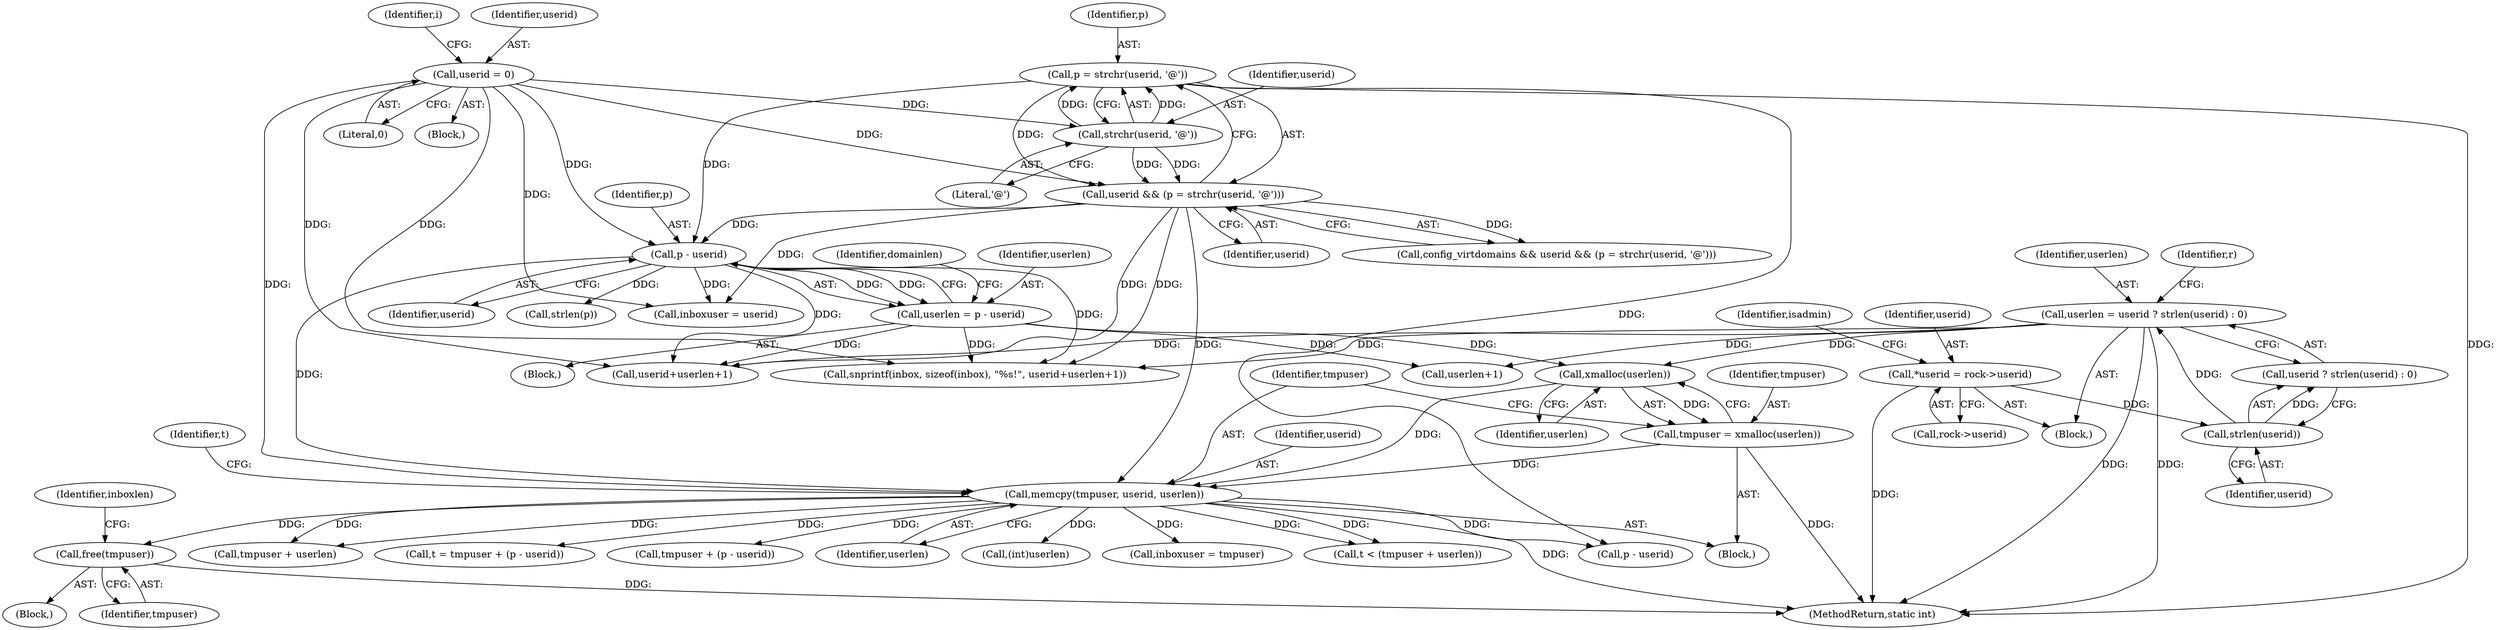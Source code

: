 digraph "0_cyrus-imapd_6bd33275368edfa71ae117de895488584678ac79@pointer" {
"1000314" [label="(Call,free(tmpuser))"];
"1000269" [label="(Call,memcpy(tmpuser, userid, userlen))"];
"1000265" [label="(Call,tmpuser = xmalloc(userlen))"];
"1000267" [label="(Call,xmalloc(userlen))"];
"1000218" [label="(Call,userlen = p - userid)"];
"1000220" [label="(Call,p - userid)"];
"1000212" [label="(Call,p = strchr(userid, '@'))"];
"1000214" [label="(Call,strchr(userid, '@'))"];
"1000186" [label="(Call,userid = 0)"];
"1000210" [label="(Call,userid && (p = strchr(userid, '@')))"];
"1000161" [label="(Call,userlen = userid ? strlen(userid) : 0)"];
"1000165" [label="(Call,strlen(userid))"];
"1000133" [label="(Call,*userid = rock->userid)"];
"1000261" [label="(Call,inboxuser = userid)"];
"1000265" [label="(Call,tmpuser = xmalloc(userlen))"];
"1000283" [label="(Call,tmpuser + userlen)"];
"1000250" [label="(Call,snprintf(inbox, sizeof(inbox), \"%s!\", userid+userlen+1))"];
"1000214" [label="(Call,strchr(userid, '@'))"];
"1000211" [label="(Identifier,userid)"];
"1000162" [label="(Identifier,userlen)"];
"1000273" [label="(Call,t = tmpuser + (p - userid))"];
"1000268" [label="(Identifier,userlen)"];
"1000219" [label="(Identifier,userlen)"];
"1000213" [label="(Identifier,p)"];
"1000277" [label="(Call,p - userid)"];
"1000317" [label="(Identifier,inboxlen)"];
"1000208" [label="(Call,config_virtdomains && userid && (p = strchr(userid, '@')))"];
"1000165" [label="(Call,strlen(userid))"];
"1000224" [label="(Identifier,domainlen)"];
"1000241" [label="(Block,)"];
"1000269" [label="(Call,memcpy(tmpuser, userid, userlen))"];
"1000210" [label="(Call,userid && (p = strchr(userid, '@')))"];
"1000212" [label="(Call,p = strchr(userid, '@'))"];
"1000218" [label="(Call,userlen = p - userid)"];
"1000266" [label="(Identifier,tmpuser)"];
"1000216" [label="(Literal,'@')"];
"1000275" [label="(Call,tmpuser + (p - userid))"];
"1000270" [label="(Identifier,tmpuser)"];
"1000272" [label="(Identifier,userlen)"];
"1000257" [label="(Call,userlen+1)"];
"1000264" [label="(Block,)"];
"1000161" [label="(Call,userlen = userid ? strlen(userid) : 0)"];
"1000186" [label="(Call,userid = 0)"];
"1000255" [label="(Call,userid+userlen+1)"];
"1000163" [label="(Call,userid ? strlen(userid) : 0)"];
"1000310" [label="(Call,(int)userlen)"];
"1000131" [label="(Block,)"];
"1000191" [label="(Identifier,i)"];
"1000166" [label="(Identifier,userid)"];
"1000188" [label="(Literal,0)"];
"1000221" [label="(Identifier,p)"];
"1000187" [label="(Identifier,userid)"];
"1000267" [label="(Call,xmalloc(userlen))"];
"1000217" [label="(Block,)"];
"1000133" [label="(Call,*userid = rock->userid)"];
"1000220" [label="(Call,p - userid)"];
"1000222" [label="(Identifier,userid)"];
"1000772" [label="(MethodReturn,static int)"];
"1000298" [label="(Call,inboxuser = tmpuser)"];
"1000271" [label="(Identifier,userid)"];
"1000134" [label="(Identifier,userid)"];
"1000225" [label="(Call,strlen(p))"];
"1000315" [label="(Identifier,tmpuser)"];
"1000314" [label="(Call,free(tmpuser))"];
"1000140" [label="(Identifier,isadmin)"];
"1000172" [label="(Identifier,r)"];
"1000215" [label="(Identifier,userid)"];
"1000135" [label="(Call,rock->userid)"];
"1000281" [label="(Call,t < (tmpuser + userlen))"];
"1000274" [label="(Identifier,t)"];
"1000185" [label="(Block,)"];
"1000314" -> "1000241"  [label="AST: "];
"1000314" -> "1000315"  [label="CFG: "];
"1000315" -> "1000314"  [label="AST: "];
"1000317" -> "1000314"  [label="CFG: "];
"1000314" -> "1000772"  [label="DDG: "];
"1000269" -> "1000314"  [label="DDG: "];
"1000269" -> "1000264"  [label="AST: "];
"1000269" -> "1000272"  [label="CFG: "];
"1000270" -> "1000269"  [label="AST: "];
"1000271" -> "1000269"  [label="AST: "];
"1000272" -> "1000269"  [label="AST: "];
"1000274" -> "1000269"  [label="CFG: "];
"1000269" -> "1000772"  [label="DDG: "];
"1000265" -> "1000269"  [label="DDG: "];
"1000186" -> "1000269"  [label="DDG: "];
"1000220" -> "1000269"  [label="DDG: "];
"1000210" -> "1000269"  [label="DDG: "];
"1000267" -> "1000269"  [label="DDG: "];
"1000269" -> "1000273"  [label="DDG: "];
"1000269" -> "1000275"  [label="DDG: "];
"1000269" -> "1000277"  [label="DDG: "];
"1000269" -> "1000281"  [label="DDG: "];
"1000269" -> "1000281"  [label="DDG: "];
"1000269" -> "1000283"  [label="DDG: "];
"1000269" -> "1000283"  [label="DDG: "];
"1000269" -> "1000298"  [label="DDG: "];
"1000269" -> "1000310"  [label="DDG: "];
"1000265" -> "1000264"  [label="AST: "];
"1000265" -> "1000267"  [label="CFG: "];
"1000266" -> "1000265"  [label="AST: "];
"1000267" -> "1000265"  [label="AST: "];
"1000270" -> "1000265"  [label="CFG: "];
"1000265" -> "1000772"  [label="DDG: "];
"1000267" -> "1000265"  [label="DDG: "];
"1000267" -> "1000268"  [label="CFG: "];
"1000268" -> "1000267"  [label="AST: "];
"1000218" -> "1000267"  [label="DDG: "];
"1000161" -> "1000267"  [label="DDG: "];
"1000218" -> "1000217"  [label="AST: "];
"1000218" -> "1000220"  [label="CFG: "];
"1000219" -> "1000218"  [label="AST: "];
"1000220" -> "1000218"  [label="AST: "];
"1000224" -> "1000218"  [label="CFG: "];
"1000220" -> "1000218"  [label="DDG: "];
"1000220" -> "1000218"  [label="DDG: "];
"1000218" -> "1000250"  [label="DDG: "];
"1000218" -> "1000255"  [label="DDG: "];
"1000218" -> "1000257"  [label="DDG: "];
"1000220" -> "1000222"  [label="CFG: "];
"1000221" -> "1000220"  [label="AST: "];
"1000222" -> "1000220"  [label="AST: "];
"1000212" -> "1000220"  [label="DDG: "];
"1000186" -> "1000220"  [label="DDG: "];
"1000210" -> "1000220"  [label="DDG: "];
"1000220" -> "1000225"  [label="DDG: "];
"1000220" -> "1000250"  [label="DDG: "];
"1000220" -> "1000255"  [label="DDG: "];
"1000220" -> "1000261"  [label="DDG: "];
"1000212" -> "1000210"  [label="AST: "];
"1000212" -> "1000214"  [label="CFG: "];
"1000213" -> "1000212"  [label="AST: "];
"1000214" -> "1000212"  [label="AST: "];
"1000210" -> "1000212"  [label="CFG: "];
"1000212" -> "1000772"  [label="DDG: "];
"1000212" -> "1000210"  [label="DDG: "];
"1000214" -> "1000212"  [label="DDG: "];
"1000214" -> "1000212"  [label="DDG: "];
"1000212" -> "1000277"  [label="DDG: "];
"1000214" -> "1000216"  [label="CFG: "];
"1000215" -> "1000214"  [label="AST: "];
"1000216" -> "1000214"  [label="AST: "];
"1000214" -> "1000210"  [label="DDG: "];
"1000214" -> "1000210"  [label="DDG: "];
"1000186" -> "1000214"  [label="DDG: "];
"1000186" -> "1000185"  [label="AST: "];
"1000186" -> "1000188"  [label="CFG: "];
"1000187" -> "1000186"  [label="AST: "];
"1000188" -> "1000186"  [label="AST: "];
"1000191" -> "1000186"  [label="CFG: "];
"1000186" -> "1000210"  [label="DDG: "];
"1000186" -> "1000250"  [label="DDG: "];
"1000186" -> "1000255"  [label="DDG: "];
"1000186" -> "1000261"  [label="DDG: "];
"1000210" -> "1000208"  [label="AST: "];
"1000210" -> "1000211"  [label="CFG: "];
"1000211" -> "1000210"  [label="AST: "];
"1000208" -> "1000210"  [label="CFG: "];
"1000210" -> "1000208"  [label="DDG: "];
"1000210" -> "1000250"  [label="DDG: "];
"1000210" -> "1000255"  [label="DDG: "];
"1000210" -> "1000261"  [label="DDG: "];
"1000161" -> "1000131"  [label="AST: "];
"1000161" -> "1000163"  [label="CFG: "];
"1000162" -> "1000161"  [label="AST: "];
"1000163" -> "1000161"  [label="AST: "];
"1000172" -> "1000161"  [label="CFG: "];
"1000161" -> "1000772"  [label="DDG: "];
"1000161" -> "1000772"  [label="DDG: "];
"1000165" -> "1000161"  [label="DDG: "];
"1000161" -> "1000250"  [label="DDG: "];
"1000161" -> "1000255"  [label="DDG: "];
"1000161" -> "1000257"  [label="DDG: "];
"1000165" -> "1000163"  [label="AST: "];
"1000165" -> "1000166"  [label="CFG: "];
"1000166" -> "1000165"  [label="AST: "];
"1000163" -> "1000165"  [label="CFG: "];
"1000165" -> "1000163"  [label="DDG: "];
"1000133" -> "1000165"  [label="DDG: "];
"1000133" -> "1000131"  [label="AST: "];
"1000133" -> "1000135"  [label="CFG: "];
"1000134" -> "1000133"  [label="AST: "];
"1000135" -> "1000133"  [label="AST: "];
"1000140" -> "1000133"  [label="CFG: "];
"1000133" -> "1000772"  [label="DDG: "];
}
